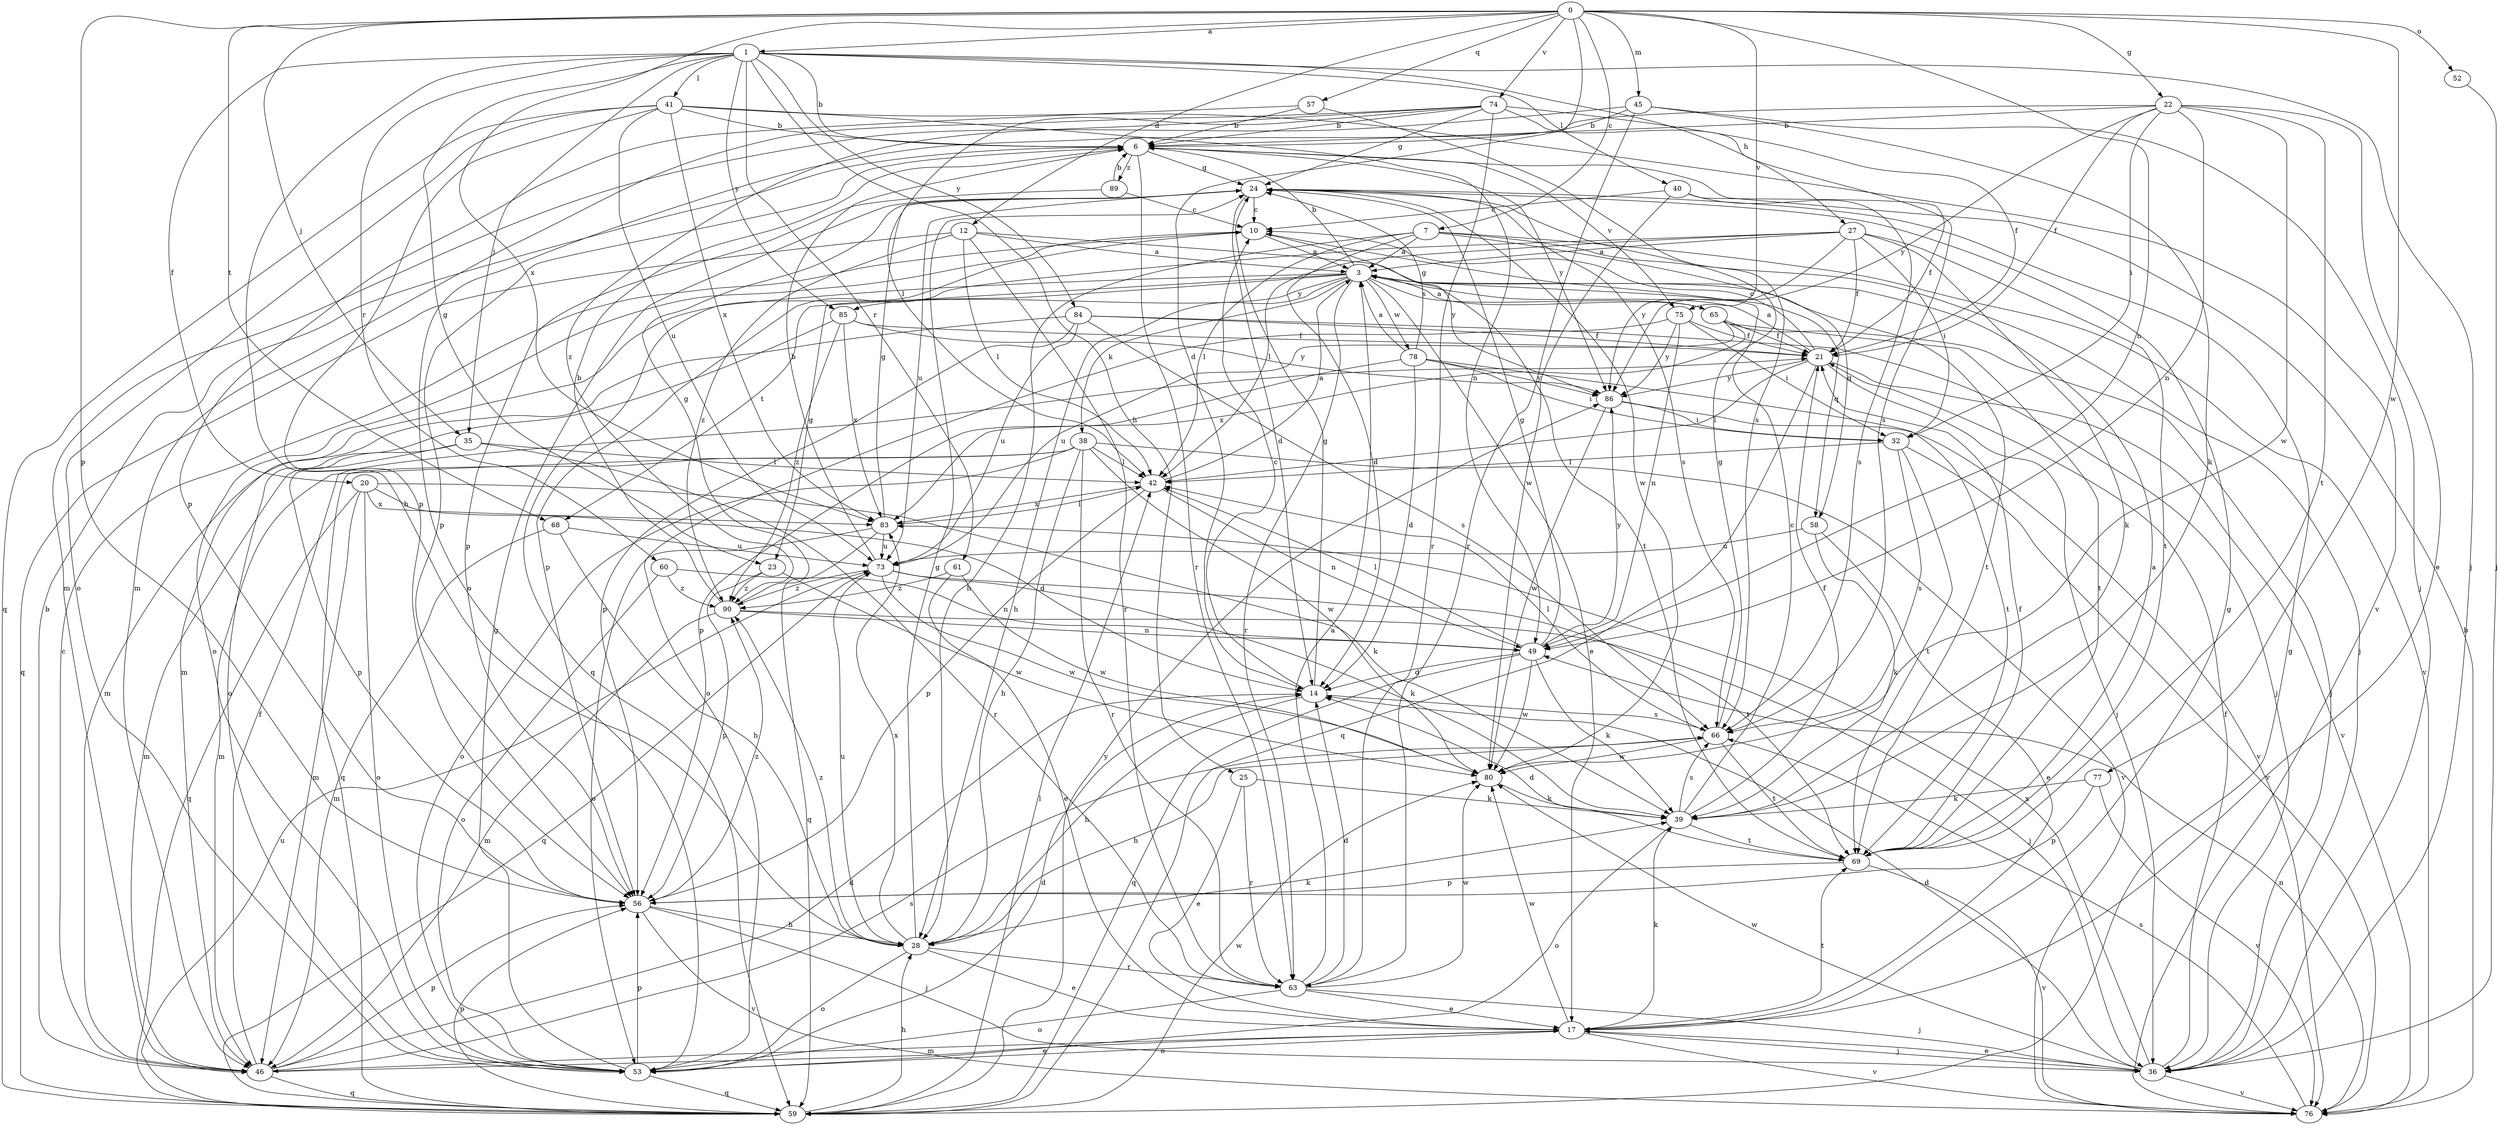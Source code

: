 strict digraph  {
0;
1;
3;
6;
7;
10;
12;
14;
17;
20;
21;
22;
23;
24;
25;
27;
28;
32;
35;
36;
38;
39;
40;
41;
42;
45;
46;
49;
52;
53;
56;
57;
58;
59;
60;
61;
63;
65;
66;
68;
69;
73;
74;
75;
76;
77;
78;
80;
83;
84;
85;
86;
89;
90;
0 -> 1  [label=a];
0 -> 7  [label=c];
0 -> 12  [label=d];
0 -> 14  [label=d];
0 -> 22  [label=g];
0 -> 35  [label=j];
0 -> 45  [label=m];
0 -> 49  [label=n];
0 -> 52  [label=o];
0 -> 56  [label=p];
0 -> 57  [label=q];
0 -> 68  [label=t];
0 -> 74  [label=v];
0 -> 75  [label=v];
0 -> 77  [label=w];
0 -> 83  [label=x];
1 -> 6  [label=b];
1 -> 20  [label=f];
1 -> 23  [label=g];
1 -> 25  [label=h];
1 -> 27  [label=h];
1 -> 28  [label=h];
1 -> 35  [label=j];
1 -> 36  [label=j];
1 -> 40  [label=l];
1 -> 41  [label=l];
1 -> 60  [label=r];
1 -> 61  [label=r];
1 -> 84  [label=y];
1 -> 85  [label=y];
3 -> 6  [label=b];
3 -> 17  [label=e];
3 -> 23  [label=g];
3 -> 28  [label=h];
3 -> 38  [label=k];
3 -> 46  [label=m];
3 -> 58  [label=q];
3 -> 63  [label=r];
3 -> 65  [label=s];
3 -> 68  [label=t];
3 -> 69  [label=t];
3 -> 78  [label=w];
3 -> 85  [label=y];
6 -> 24  [label=g];
6 -> 56  [label=p];
6 -> 63  [label=r];
6 -> 75  [label=v];
6 -> 86  [label=y];
6 -> 89  [label=z];
7 -> 3  [label=a];
7 -> 14  [label=d];
7 -> 28  [label=h];
7 -> 36  [label=j];
7 -> 42  [label=l];
7 -> 58  [label=q];
7 -> 76  [label=v];
10 -> 3  [label=a];
10 -> 53  [label=o];
10 -> 59  [label=q];
10 -> 86  [label=y];
12 -> 3  [label=a];
12 -> 42  [label=l];
12 -> 59  [label=q];
12 -> 63  [label=r];
12 -> 69  [label=t];
12 -> 90  [label=z];
14 -> 10  [label=c];
14 -> 24  [label=g];
14 -> 28  [label=h];
14 -> 66  [label=s];
17 -> 24  [label=g];
17 -> 36  [label=j];
17 -> 39  [label=k];
17 -> 46  [label=m];
17 -> 53  [label=o];
17 -> 69  [label=t];
17 -> 76  [label=v];
17 -> 80  [label=w];
20 -> 14  [label=d];
20 -> 39  [label=k];
20 -> 46  [label=m];
20 -> 53  [label=o];
20 -> 59  [label=q];
20 -> 83  [label=x];
21 -> 3  [label=a];
21 -> 10  [label=c];
21 -> 36  [label=j];
21 -> 42  [label=l];
21 -> 59  [label=q];
21 -> 76  [label=v];
21 -> 86  [label=y];
22 -> 6  [label=b];
22 -> 17  [label=e];
22 -> 21  [label=f];
22 -> 32  [label=i];
22 -> 49  [label=n];
22 -> 53  [label=o];
22 -> 69  [label=t];
22 -> 80  [label=w];
22 -> 86  [label=y];
23 -> 56  [label=p];
23 -> 80  [label=w];
23 -> 90  [label=z];
24 -> 10  [label=c];
24 -> 14  [label=d];
24 -> 66  [label=s];
24 -> 73  [label=u];
24 -> 80  [label=w];
25 -> 17  [label=e];
25 -> 39  [label=k];
25 -> 63  [label=r];
27 -> 3  [label=a];
27 -> 21  [label=f];
27 -> 32  [label=i];
27 -> 39  [label=k];
27 -> 42  [label=l];
27 -> 56  [label=p];
27 -> 69  [label=t];
27 -> 86  [label=y];
28 -> 17  [label=e];
28 -> 24  [label=g];
28 -> 39  [label=k];
28 -> 53  [label=o];
28 -> 63  [label=r];
28 -> 73  [label=u];
28 -> 83  [label=x];
28 -> 90  [label=z];
32 -> 42  [label=l];
32 -> 66  [label=s];
32 -> 69  [label=t];
32 -> 76  [label=v];
35 -> 42  [label=l];
35 -> 46  [label=m];
35 -> 56  [label=p];
35 -> 63  [label=r];
36 -> 14  [label=d];
36 -> 17  [label=e];
36 -> 21  [label=f];
36 -> 76  [label=v];
36 -> 80  [label=w];
36 -> 83  [label=x];
38 -> 28  [label=h];
38 -> 42  [label=l];
38 -> 46  [label=m];
38 -> 53  [label=o];
38 -> 59  [label=q];
38 -> 63  [label=r];
38 -> 76  [label=v];
38 -> 80  [label=w];
39 -> 10  [label=c];
39 -> 21  [label=f];
39 -> 53  [label=o];
39 -> 66  [label=s];
39 -> 69  [label=t];
40 -> 10  [label=c];
40 -> 21  [label=f];
40 -> 66  [label=s];
40 -> 80  [label=w];
41 -> 6  [label=b];
41 -> 49  [label=n];
41 -> 53  [label=o];
41 -> 56  [label=p];
41 -> 59  [label=q];
41 -> 73  [label=u];
41 -> 76  [label=v];
41 -> 83  [label=x];
42 -> 3  [label=a];
42 -> 49  [label=n];
42 -> 56  [label=p];
42 -> 83  [label=x];
45 -> 6  [label=b];
45 -> 36  [label=j];
45 -> 39  [label=k];
45 -> 46  [label=m];
45 -> 63  [label=r];
46 -> 6  [label=b];
46 -> 10  [label=c];
46 -> 14  [label=d];
46 -> 17  [label=e];
46 -> 21  [label=f];
46 -> 56  [label=p];
46 -> 59  [label=q];
46 -> 66  [label=s];
49 -> 14  [label=d];
49 -> 24  [label=g];
49 -> 39  [label=k];
49 -> 42  [label=l];
49 -> 59  [label=q];
49 -> 80  [label=w];
49 -> 86  [label=y];
52 -> 36  [label=j];
53 -> 14  [label=d];
53 -> 24  [label=g];
53 -> 56  [label=p];
53 -> 59  [label=q];
56 -> 28  [label=h];
56 -> 36  [label=j];
56 -> 76  [label=v];
56 -> 90  [label=z];
57 -> 6  [label=b];
57 -> 56  [label=p];
57 -> 66  [label=s];
58 -> 17  [label=e];
58 -> 39  [label=k];
58 -> 73  [label=u];
59 -> 24  [label=g];
59 -> 28  [label=h];
59 -> 42  [label=l];
59 -> 56  [label=p];
59 -> 73  [label=u];
59 -> 80  [label=w];
59 -> 86  [label=y];
60 -> 49  [label=n];
60 -> 53  [label=o];
60 -> 90  [label=z];
61 -> 17  [label=e];
61 -> 80  [label=w];
61 -> 90  [label=z];
63 -> 3  [label=a];
63 -> 14  [label=d];
63 -> 17  [label=e];
63 -> 36  [label=j];
63 -> 53  [label=o];
63 -> 80  [label=w];
65 -> 3  [label=a];
65 -> 21  [label=f];
65 -> 36  [label=j];
65 -> 69  [label=t];
65 -> 73  [label=u];
65 -> 83  [label=x];
66 -> 24  [label=g];
66 -> 28  [label=h];
66 -> 42  [label=l];
66 -> 69  [label=t];
66 -> 80  [label=w];
68 -> 28  [label=h];
68 -> 46  [label=m];
68 -> 73  [label=u];
69 -> 3  [label=a];
69 -> 14  [label=d];
69 -> 21  [label=f];
69 -> 56  [label=p];
69 -> 76  [label=v];
73 -> 6  [label=b];
73 -> 39  [label=k];
73 -> 59  [label=q];
73 -> 69  [label=t];
73 -> 80  [label=w];
73 -> 90  [label=z];
74 -> 6  [label=b];
74 -> 21  [label=f];
74 -> 24  [label=g];
74 -> 42  [label=l];
74 -> 46  [label=m];
74 -> 63  [label=r];
74 -> 66  [label=s];
74 -> 90  [label=z];
75 -> 21  [label=f];
75 -> 32  [label=i];
75 -> 49  [label=n];
75 -> 53  [label=o];
75 -> 86  [label=y];
76 -> 6  [label=b];
76 -> 49  [label=n];
76 -> 66  [label=s];
77 -> 39  [label=k];
77 -> 56  [label=p];
77 -> 76  [label=v];
78 -> 3  [label=a];
78 -> 14  [label=d];
78 -> 24  [label=g];
78 -> 32  [label=i];
78 -> 56  [label=p];
78 -> 69  [label=t];
78 -> 86  [label=y];
80 -> 39  [label=k];
83 -> 24  [label=g];
83 -> 42  [label=l];
83 -> 53  [label=o];
83 -> 59  [label=q];
83 -> 73  [label=u];
84 -> 21  [label=f];
84 -> 36  [label=j];
84 -> 46  [label=m];
84 -> 56  [label=p];
84 -> 66  [label=s];
84 -> 73  [label=u];
85 -> 21  [label=f];
85 -> 53  [label=o];
85 -> 83  [label=x];
85 -> 86  [label=y];
85 -> 90  [label=z];
86 -> 32  [label=i];
86 -> 76  [label=v];
86 -> 80  [label=w];
89 -> 6  [label=b];
89 -> 10  [label=c];
89 -> 56  [label=p];
90 -> 6  [label=b];
90 -> 24  [label=g];
90 -> 36  [label=j];
90 -> 46  [label=m];
90 -> 49  [label=n];
}
